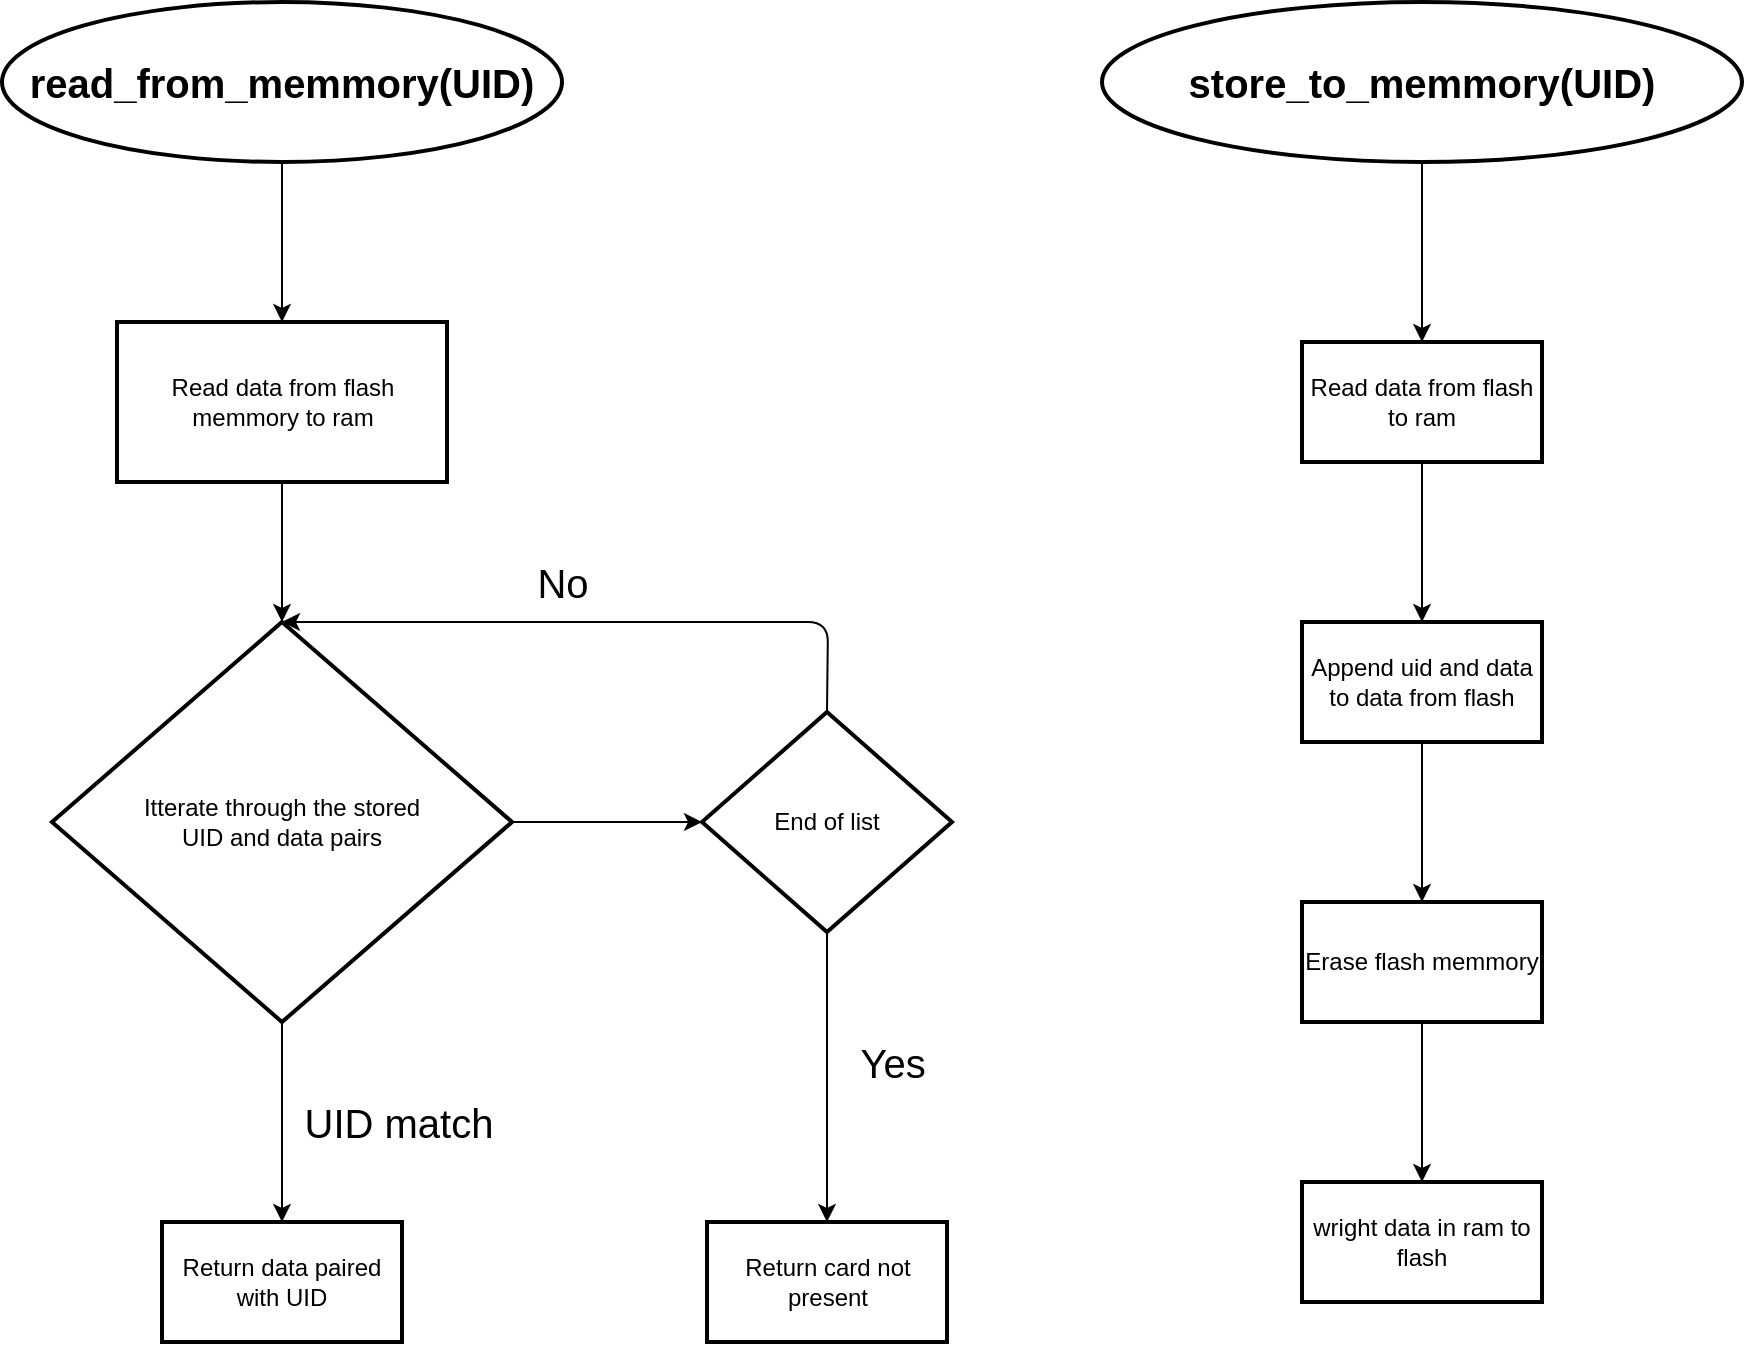 <mxfile>
    <diagram id="uRFTJZ9asfGi-mWU3NWK" name="Page-1">
        <mxGraphModel dx="937" dy="616" grid="1" gridSize="10" guides="1" tooltips="1" connect="1" arrows="1" fold="1" page="1" pageScale="1" pageWidth="1200" pageHeight="1600" background="none" math="0" shadow="0">
            <root>
                <mxCell id="0"/>
                <mxCell id="1" parent="0"/>
                <mxCell id="138" value="" style="edgeStyle=none;html=1;fontSize=20;" edge="1" parent="1" source="8" target="137">
                    <mxGeometry relative="1" as="geometry"/>
                </mxCell>
                <mxCell id="8" value="&lt;h1&gt;&lt;font style=&quot;font-size: 20px;&quot;&gt;store_to_memmory(UID)&lt;/font&gt;&lt;/h1&gt;" style="strokeWidth=2;html=1;shape=mxgraph.flowchart.start_1;whiteSpace=wrap;" parent="1" vertex="1">
                    <mxGeometry x="690" y="40" width="320" height="80" as="geometry"/>
                </mxCell>
                <mxCell id="116" value="" style="edgeStyle=none;html=1;fontSize=20;" edge="1" parent="1" source="95" target="115">
                    <mxGeometry relative="1" as="geometry"/>
                </mxCell>
                <mxCell id="95" value="&lt;h1&gt;&lt;font style=&quot;font-size: 20px;&quot;&gt;read_from_memmory(UID)&lt;/font&gt;&lt;/h1&gt;" style="strokeWidth=2;html=1;shape=mxgraph.flowchart.start_1;whiteSpace=wrap;" parent="1" vertex="1">
                    <mxGeometry x="140" y="40" width="280" height="80" as="geometry"/>
                </mxCell>
                <mxCell id="120" value="" style="edgeStyle=none;html=1;fontSize=20;" edge="1" parent="1" source="115" target="119">
                    <mxGeometry relative="1" as="geometry"/>
                </mxCell>
                <mxCell id="115" value="Read data from flash memmory to ram" style="whiteSpace=wrap;html=1;strokeWidth=2;" vertex="1" parent="1">
                    <mxGeometry x="197.5" y="200" width="165" height="80" as="geometry"/>
                </mxCell>
                <mxCell id="129" value="" style="edgeStyle=none;html=1;fontSize=20;" edge="1" parent="1" source="119" target="128">
                    <mxGeometry relative="1" as="geometry"/>
                </mxCell>
                <mxCell id="119" value="Itterate through the stored &lt;br&gt;UID and data pairs" style="rhombus;whiteSpace=wrap;html=1;strokeWidth=2;" vertex="1" parent="1">
                    <mxGeometry x="165" y="350" width="230" height="200" as="geometry"/>
                </mxCell>
                <mxCell id="126" value="" style="edgeStyle=none;html=1;fontSize=20;exitX=0.5;exitY=1;exitDx=0;exitDy=0;" edge="1" parent="1" source="119" target="125">
                    <mxGeometry relative="1" as="geometry">
                        <mxPoint x="280" y="690" as="sourcePoint"/>
                    </mxGeometry>
                </mxCell>
                <mxCell id="125" value="Return data paired with UID" style="whiteSpace=wrap;html=1;strokeWidth=2;" vertex="1" parent="1">
                    <mxGeometry x="220" y="650" width="120" height="60" as="geometry"/>
                </mxCell>
                <mxCell id="127" value="UID match" style="text;html=1;align=center;verticalAlign=middle;resizable=0;points=[];autosize=1;strokeColor=none;fillColor=none;fontSize=20;" vertex="1" parent="1">
                    <mxGeometry x="278" y="580" width="120" height="40" as="geometry"/>
                </mxCell>
                <mxCell id="130" style="edgeStyle=none;html=1;exitX=0.5;exitY=0;exitDx=0;exitDy=0;fontSize=20;entryX=0.5;entryY=0;entryDx=0;entryDy=0;" edge="1" parent="1" source="128" target="119">
                    <mxGeometry relative="1" as="geometry">
                        <mxPoint x="552.167" y="330.0" as="targetPoint"/>
                        <Array as="points">
                            <mxPoint x="553" y="350"/>
                        </Array>
                    </mxGeometry>
                </mxCell>
                <mxCell id="134" value="" style="edgeStyle=none;html=1;fontSize=20;" edge="1" parent="1" source="128" target="133">
                    <mxGeometry relative="1" as="geometry"/>
                </mxCell>
                <mxCell id="128" value="End of list" style="rhombus;whiteSpace=wrap;html=1;strokeWidth=2;" vertex="1" parent="1">
                    <mxGeometry x="490" y="395" width="125" height="110" as="geometry"/>
                </mxCell>
                <mxCell id="132" value="No" style="text;html=1;align=center;verticalAlign=middle;resizable=0;points=[];autosize=1;strokeColor=none;fillColor=none;fontSize=20;" vertex="1" parent="1">
                    <mxGeometry x="395" y="310" width="50" height="40" as="geometry"/>
                </mxCell>
                <mxCell id="133" value="Return card not present" style="whiteSpace=wrap;html=1;strokeWidth=2;" vertex="1" parent="1">
                    <mxGeometry x="492.5" y="650" width="120" height="60" as="geometry"/>
                </mxCell>
                <mxCell id="136" value="Yes" style="text;html=1;align=center;verticalAlign=middle;resizable=0;points=[];autosize=1;strokeColor=none;fillColor=none;fontSize=20;" vertex="1" parent="1">
                    <mxGeometry x="555" y="550" width="60" height="40" as="geometry"/>
                </mxCell>
                <mxCell id="140" value="" style="edgeStyle=none;html=1;fontSize=20;" edge="1" parent="1" source="137" target="139">
                    <mxGeometry relative="1" as="geometry"/>
                </mxCell>
                <mxCell id="137" value="Read data from flash to ram" style="whiteSpace=wrap;html=1;strokeWidth=2;" vertex="1" parent="1">
                    <mxGeometry x="790" y="210" width="120" height="60" as="geometry"/>
                </mxCell>
                <mxCell id="142" value="" style="edgeStyle=none;html=1;fontSize=20;" edge="1" parent="1" source="139" target="141">
                    <mxGeometry relative="1" as="geometry"/>
                </mxCell>
                <mxCell id="139" value="Append uid and data to data from flash" style="whiteSpace=wrap;html=1;strokeWidth=2;" vertex="1" parent="1">
                    <mxGeometry x="790" y="350" width="120" height="60" as="geometry"/>
                </mxCell>
                <mxCell id="144" value="" style="edgeStyle=none;html=1;fontSize=20;" edge="1" parent="1" source="141" target="143">
                    <mxGeometry relative="1" as="geometry"/>
                </mxCell>
                <mxCell id="141" value="Erase flash memmory" style="whiteSpace=wrap;html=1;strokeWidth=2;" vertex="1" parent="1">
                    <mxGeometry x="790" y="490" width="120" height="60" as="geometry"/>
                </mxCell>
                <mxCell id="143" value="wright data in ram to flash" style="whiteSpace=wrap;html=1;strokeWidth=2;" vertex="1" parent="1">
                    <mxGeometry x="790" y="630" width="120" height="60" as="geometry"/>
                </mxCell>
            </root>
        </mxGraphModel>
    </diagram>
</mxfile>